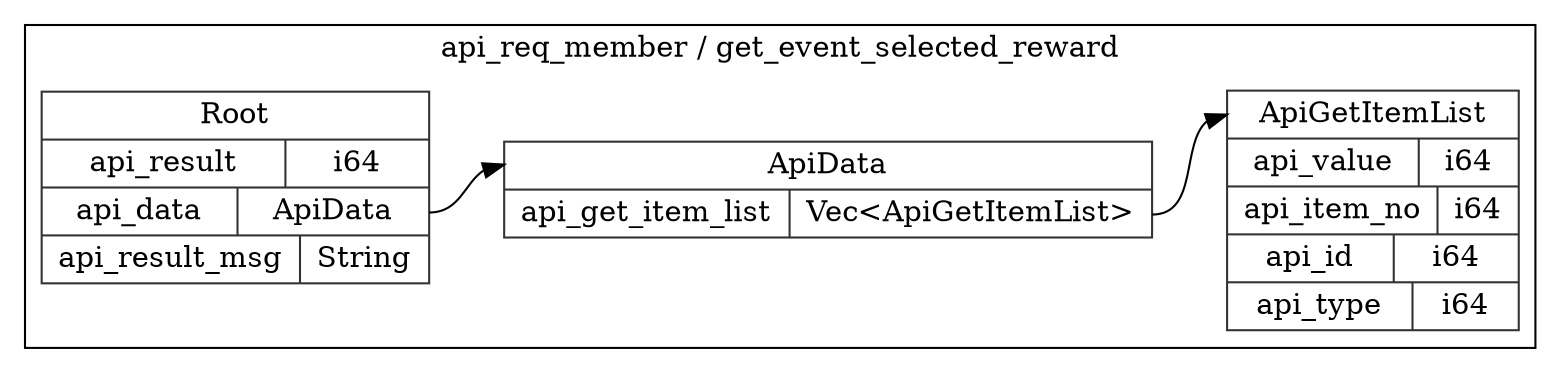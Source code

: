 digraph {
  rankdir=LR;
  subgraph cluster_0 {
    label="api_req_member / get_event_selected_reward";
    node [style="filled", color=white, style="solid", color=gray20];
    api_req_member__get_event_selected_reward__ApiGetItemList [label="<ApiGetItemList> ApiGetItemList  | { api_value | <api_value> i64 } | { api_item_no | <api_item_no> i64 } | { api_id | <api_id> i64 } | { api_type | <api_type> i64 }", shape=record];
    api_req_member__get_event_selected_reward__Root [label="<Root> Root  | { api_result | <api_result> i64 } | { api_data | <api_data> ApiData } | { api_result_msg | <api_result_msg> String }", shape=record];
    api_req_member__get_event_selected_reward__ApiData;
    api_req_member__get_event_selected_reward__Root:api_data:e -> api_req_member__get_event_selected_reward__ApiData:ApiData:w;
    api_req_member__get_event_selected_reward__ApiData [label="<ApiData> ApiData  | { api_get_item_list | <api_get_item_list> Vec\<ApiGetItemList\> }", shape=record];
    api_req_member__get_event_selected_reward__ApiData:api_get_item_list:e -> api_req_member__get_event_selected_reward__ApiGetItemList:ApiGetItemList:w;
  }
}
